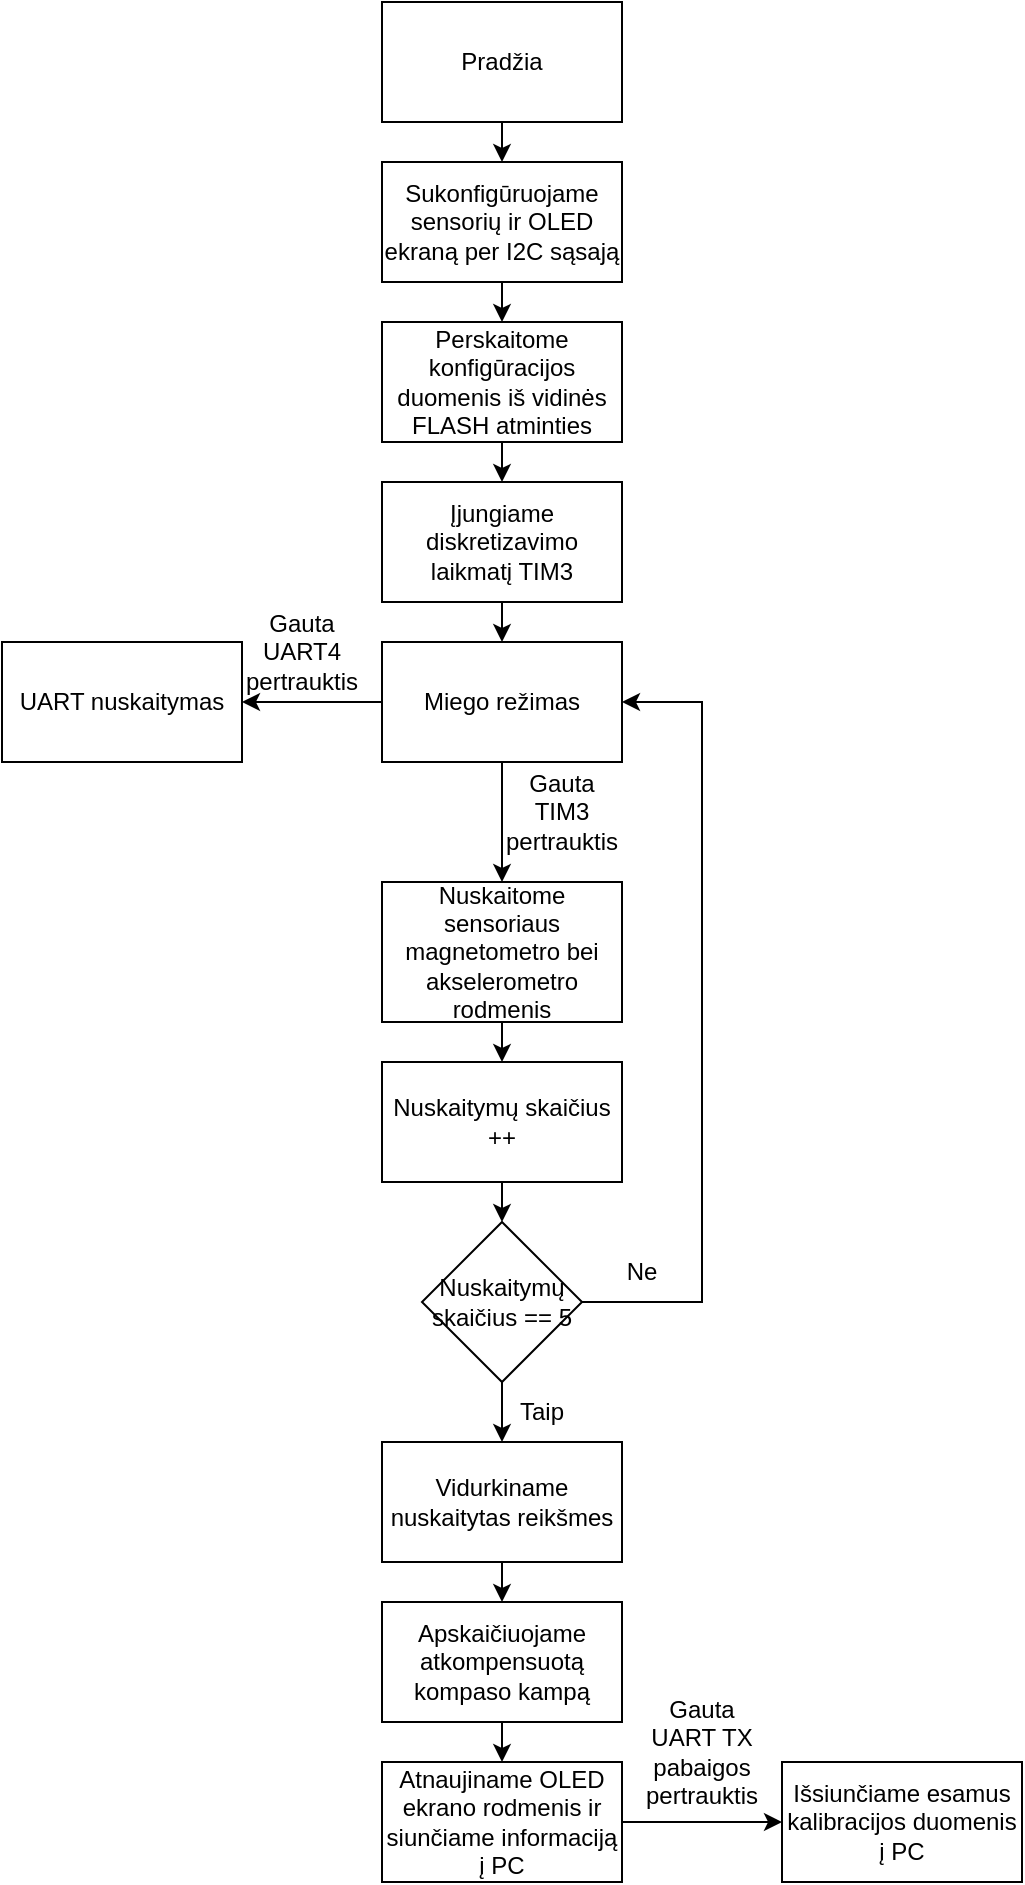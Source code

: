 <mxfile version="21.1.4" type="device">
  <diagram name="Page-1" id="73IzyarpysrCiVB1yLuo">
    <mxGraphModel dx="2140" dy="530" grid="1" gridSize="10" guides="1" tooltips="1" connect="1" arrows="1" fold="1" page="1" pageScale="1" pageWidth="850" pageHeight="1100" math="0" shadow="0">
      <root>
        <mxCell id="0" />
        <mxCell id="1" parent="0" />
        <mxCell id="TTbMhpJqwPKgY1I4AlqR-5" style="edgeStyle=orthogonalEdgeStyle;rounded=0;orthogonalLoop=1;jettySize=auto;html=1;exitX=0.5;exitY=1;exitDx=0;exitDy=0;entryX=0.5;entryY=0;entryDx=0;entryDy=0;" parent="1" source="TTbMhpJqwPKgY1I4AlqR-1" target="TTbMhpJqwPKgY1I4AlqR-2" edge="1">
          <mxGeometry relative="1" as="geometry" />
        </mxCell>
        <mxCell id="TTbMhpJqwPKgY1I4AlqR-1" value="Pradžia" style="rounded=0;whiteSpace=wrap;html=1;" parent="1" vertex="1">
          <mxGeometry x="40" y="40" width="120" height="60" as="geometry" />
        </mxCell>
        <mxCell id="TTbMhpJqwPKgY1I4AlqR-6" style="edgeStyle=orthogonalEdgeStyle;rounded=0;orthogonalLoop=1;jettySize=auto;html=1;exitX=0.5;exitY=1;exitDx=0;exitDy=0;entryX=0.5;entryY=0;entryDx=0;entryDy=0;" parent="1" source="TTbMhpJqwPKgY1I4AlqR-2" target="TTbMhpJqwPKgY1I4AlqR-4" edge="1">
          <mxGeometry relative="1" as="geometry" />
        </mxCell>
        <mxCell id="TTbMhpJqwPKgY1I4AlqR-2" value="Sukonfigūruojame sensorių ir OLED ekraną per I2C sąsają" style="rounded=0;whiteSpace=wrap;html=1;" parent="1" vertex="1">
          <mxGeometry x="40" y="120" width="120" height="60" as="geometry" />
        </mxCell>
        <mxCell id="TTbMhpJqwPKgY1I4AlqR-9" style="edgeStyle=orthogonalEdgeStyle;rounded=0;orthogonalLoop=1;jettySize=auto;html=1;exitX=0.5;exitY=1;exitDx=0;exitDy=0;entryX=0.5;entryY=0;entryDx=0;entryDy=0;" parent="1" source="TTbMhpJqwPKgY1I4AlqR-3" target="TTbMhpJqwPKgY1I4AlqR-8" edge="1">
          <mxGeometry relative="1" as="geometry" />
        </mxCell>
        <mxCell id="TTbMhpJqwPKgY1I4AlqR-3" value="Įjungiame diskretizavimo laikmatį TIM3" style="rounded=0;whiteSpace=wrap;html=1;" parent="1" vertex="1">
          <mxGeometry x="40" y="280" width="120" height="60" as="geometry" />
        </mxCell>
        <mxCell id="TTbMhpJqwPKgY1I4AlqR-7" style="edgeStyle=orthogonalEdgeStyle;rounded=0;orthogonalLoop=1;jettySize=auto;html=1;exitX=0.5;exitY=1;exitDx=0;exitDy=0;entryX=0.5;entryY=0;entryDx=0;entryDy=0;" parent="1" source="TTbMhpJqwPKgY1I4AlqR-4" target="TTbMhpJqwPKgY1I4AlqR-3" edge="1">
          <mxGeometry relative="1" as="geometry" />
        </mxCell>
        <mxCell id="TTbMhpJqwPKgY1I4AlqR-4" value="Perskaitome konfigūracijos duomenis iš vidinės FLASH atminties" style="rounded=0;whiteSpace=wrap;html=1;" parent="1" vertex="1">
          <mxGeometry x="40" y="200" width="120" height="60" as="geometry" />
        </mxCell>
        <mxCell id="TTbMhpJqwPKgY1I4AlqR-11" style="edgeStyle=orthogonalEdgeStyle;rounded=0;orthogonalLoop=1;jettySize=auto;html=1;exitX=0.5;exitY=1;exitDx=0;exitDy=0;entryX=0.5;entryY=0;entryDx=0;entryDy=0;" parent="1" source="TTbMhpJqwPKgY1I4AlqR-8" target="TTbMhpJqwPKgY1I4AlqR-10" edge="1">
          <mxGeometry relative="1" as="geometry" />
        </mxCell>
        <mxCell id="TTbMhpJqwPKgY1I4AlqR-21" style="edgeStyle=orthogonalEdgeStyle;rounded=0;orthogonalLoop=1;jettySize=auto;html=1;exitX=0;exitY=0.5;exitDx=0;exitDy=0;entryX=1;entryY=0.5;entryDx=0;entryDy=0;" parent="1" source="TTbMhpJqwPKgY1I4AlqR-8" target="TTbMhpJqwPKgY1I4AlqR-13" edge="1">
          <mxGeometry relative="1" as="geometry" />
        </mxCell>
        <mxCell id="TTbMhpJqwPKgY1I4AlqR-8" value="Miego režimas" style="rounded=0;whiteSpace=wrap;html=1;" parent="1" vertex="1">
          <mxGeometry x="40" y="360" width="120" height="60" as="geometry" />
        </mxCell>
        <mxCell id="TTbMhpJqwPKgY1I4AlqR-17" style="edgeStyle=orthogonalEdgeStyle;rounded=0;orthogonalLoop=1;jettySize=auto;html=1;exitX=0.5;exitY=1;exitDx=0;exitDy=0;entryX=0.5;entryY=0;entryDx=0;entryDy=0;" parent="1" source="TTbMhpJqwPKgY1I4AlqR-10" target="TTbMhpJqwPKgY1I4AlqR-16" edge="1">
          <mxGeometry relative="1" as="geometry" />
        </mxCell>
        <mxCell id="TTbMhpJqwPKgY1I4AlqR-10" value="Nuskaitome sensoriaus magnetometro bei akselerometro rodmenis" style="rounded=0;whiteSpace=wrap;html=1;" parent="1" vertex="1">
          <mxGeometry x="40" y="480" width="120" height="70" as="geometry" />
        </mxCell>
        <mxCell id="TTbMhpJqwPKgY1I4AlqR-12" value="Gauta TIM3 pertrauktis" style="text;html=1;strokeColor=none;fillColor=none;align=center;verticalAlign=middle;whiteSpace=wrap;rounded=0;" parent="1" vertex="1">
          <mxGeometry x="100" y="430" width="60" height="30" as="geometry" />
        </mxCell>
        <mxCell id="TTbMhpJqwPKgY1I4AlqR-13" value="UART nuskaitymas" style="rounded=0;whiteSpace=wrap;html=1;" parent="1" vertex="1">
          <mxGeometry x="-150" y="360" width="120" height="60" as="geometry" />
        </mxCell>
        <mxCell id="TTbMhpJqwPKgY1I4AlqR-15" value="Gauta UART4 pertrauktis" style="text;html=1;strokeColor=none;fillColor=none;align=center;verticalAlign=middle;whiteSpace=wrap;rounded=0;" parent="1" vertex="1">
          <mxGeometry x="-30" y="350" width="60" height="30" as="geometry" />
        </mxCell>
        <mxCell id="TTbMhpJqwPKgY1I4AlqR-19" style="edgeStyle=orthogonalEdgeStyle;rounded=0;orthogonalLoop=1;jettySize=auto;html=1;exitX=0.5;exitY=1;exitDx=0;exitDy=0;entryX=0.5;entryY=0;entryDx=0;entryDy=0;" parent="1" source="TTbMhpJqwPKgY1I4AlqR-16" target="TTbMhpJqwPKgY1I4AlqR-18" edge="1">
          <mxGeometry relative="1" as="geometry" />
        </mxCell>
        <mxCell id="TTbMhpJqwPKgY1I4AlqR-16" value="Nuskaitymų skaičius ++" style="rounded=0;whiteSpace=wrap;html=1;" parent="1" vertex="1">
          <mxGeometry x="40" y="570" width="120" height="60" as="geometry" />
        </mxCell>
        <mxCell id="TTbMhpJqwPKgY1I4AlqR-22" style="edgeStyle=orthogonalEdgeStyle;rounded=0;orthogonalLoop=1;jettySize=auto;html=1;exitX=1;exitY=0.5;exitDx=0;exitDy=0;entryX=1;entryY=0.5;entryDx=0;entryDy=0;" parent="1" source="TTbMhpJqwPKgY1I4AlqR-18" target="TTbMhpJqwPKgY1I4AlqR-8" edge="1">
          <mxGeometry relative="1" as="geometry">
            <Array as="points">
              <mxPoint x="200" y="690" />
              <mxPoint x="200" y="390" />
            </Array>
          </mxGeometry>
        </mxCell>
        <mxCell id="TTbMhpJqwPKgY1I4AlqR-25" style="edgeStyle=orthogonalEdgeStyle;rounded=0;orthogonalLoop=1;jettySize=auto;html=1;exitX=0.5;exitY=1;exitDx=0;exitDy=0;entryX=0.5;entryY=0;entryDx=0;entryDy=0;" parent="1" source="TTbMhpJqwPKgY1I4AlqR-18" target="TTbMhpJqwPKgY1I4AlqR-24" edge="1">
          <mxGeometry relative="1" as="geometry" />
        </mxCell>
        <mxCell id="TTbMhpJqwPKgY1I4AlqR-18" value="Nuskaitymų skaičius == 5" style="rhombus;whiteSpace=wrap;html=1;" parent="1" vertex="1">
          <mxGeometry x="60" y="650" width="80" height="80" as="geometry" />
        </mxCell>
        <mxCell id="TTbMhpJqwPKgY1I4AlqR-23" value="Ne" style="text;html=1;strokeColor=none;fillColor=none;align=center;verticalAlign=middle;whiteSpace=wrap;rounded=0;" parent="1" vertex="1">
          <mxGeometry x="140" y="660" width="60" height="30" as="geometry" />
        </mxCell>
        <mxCell id="TTbMhpJqwPKgY1I4AlqR-28" style="edgeStyle=orthogonalEdgeStyle;rounded=0;orthogonalLoop=1;jettySize=auto;html=1;exitX=0.5;exitY=1;exitDx=0;exitDy=0;entryX=0.5;entryY=0;entryDx=0;entryDy=0;" parent="1" source="TTbMhpJqwPKgY1I4AlqR-24" target="TTbMhpJqwPKgY1I4AlqR-26" edge="1">
          <mxGeometry relative="1" as="geometry" />
        </mxCell>
        <mxCell id="TTbMhpJqwPKgY1I4AlqR-24" value="Vidurkiname nuskaitytas reikšmes" style="rounded=0;whiteSpace=wrap;html=1;" parent="1" vertex="1">
          <mxGeometry x="40" y="760" width="120" height="60" as="geometry" />
        </mxCell>
        <mxCell id="TTbMhpJqwPKgY1I4AlqR-29" style="edgeStyle=orthogonalEdgeStyle;rounded=0;orthogonalLoop=1;jettySize=auto;html=1;exitX=0.5;exitY=1;exitDx=0;exitDy=0;entryX=0.5;entryY=0;entryDx=0;entryDy=0;" parent="1" source="TTbMhpJqwPKgY1I4AlqR-26" target="TTbMhpJqwPKgY1I4AlqR-27" edge="1">
          <mxGeometry relative="1" as="geometry" />
        </mxCell>
        <mxCell id="TTbMhpJqwPKgY1I4AlqR-26" value="Apskaičiuojame atkompensuotą kompaso kampą" style="rounded=0;whiteSpace=wrap;html=1;" parent="1" vertex="1">
          <mxGeometry x="40" y="840" width="120" height="60" as="geometry" />
        </mxCell>
        <mxCell id="TTbMhpJqwPKgY1I4AlqR-31" style="edgeStyle=orthogonalEdgeStyle;rounded=0;orthogonalLoop=1;jettySize=auto;html=1;exitX=1;exitY=0.5;exitDx=0;exitDy=0;entryX=0;entryY=0.5;entryDx=0;entryDy=0;" parent="1" source="TTbMhpJqwPKgY1I4AlqR-27" target="TTbMhpJqwPKgY1I4AlqR-30" edge="1">
          <mxGeometry relative="1" as="geometry" />
        </mxCell>
        <mxCell id="TTbMhpJqwPKgY1I4AlqR-27" value="Atnaujiname OLED ekrano rodmenis ir siunčiame informaciją į PC" style="rounded=0;whiteSpace=wrap;html=1;" parent="1" vertex="1">
          <mxGeometry x="40" y="920" width="120" height="60" as="geometry" />
        </mxCell>
        <mxCell id="TTbMhpJqwPKgY1I4AlqR-30" value="Išsiunčiame esamus kalibracijos duomenis į PC" style="rounded=0;whiteSpace=wrap;html=1;" parent="1" vertex="1">
          <mxGeometry x="240" y="920" width="120" height="60" as="geometry" />
        </mxCell>
        <mxCell id="TTbMhpJqwPKgY1I4AlqR-32" value="Gauta UART TX pabaigos pertrauktis" style="text;html=1;strokeColor=none;fillColor=none;align=center;verticalAlign=middle;whiteSpace=wrap;rounded=0;" parent="1" vertex="1">
          <mxGeometry x="170" y="900" width="60" height="30" as="geometry" />
        </mxCell>
        <mxCell id="NMn-ODFjtriVkmDUaFKu-1" value="Taip" style="text;html=1;strokeColor=none;fillColor=none;align=center;verticalAlign=middle;whiteSpace=wrap;rounded=0;" vertex="1" parent="1">
          <mxGeometry x="90" y="730" width="60" height="30" as="geometry" />
        </mxCell>
      </root>
    </mxGraphModel>
  </diagram>
</mxfile>
